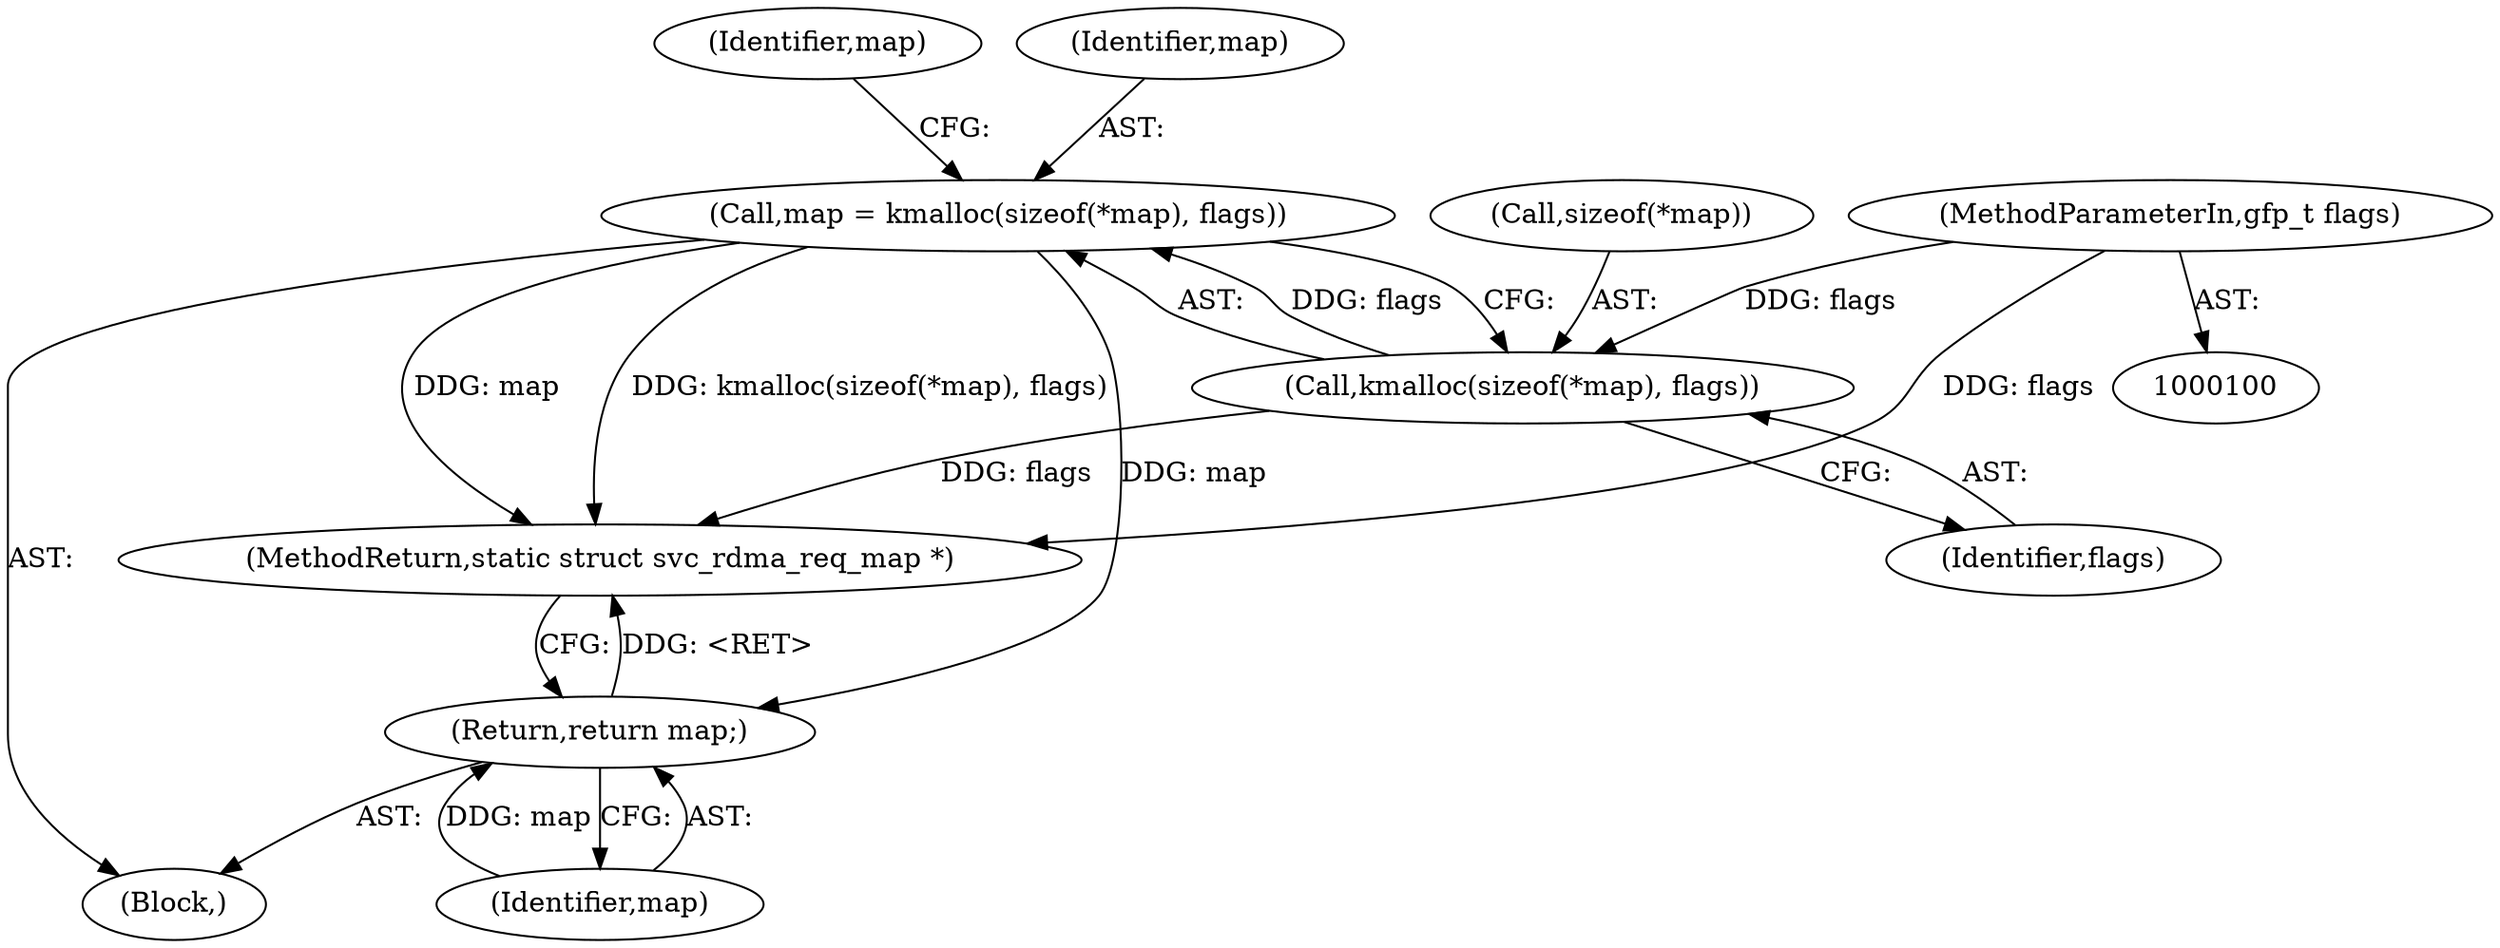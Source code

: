 digraph "1_linux_c70422f760c120480fee4de6c38804c72aa26bc1_42@API" {
"1000104" [label="(Call,map = kmalloc(sizeof(*map), flags))"];
"1000106" [label="(Call,kmalloc(sizeof(*map), flags))"];
"1000101" [label="(MethodParameterIn,gfp_t flags)"];
"1000118" [label="(Return,return map;)"];
"1000104" [label="(Call,map = kmalloc(sizeof(*map), flags))"];
"1000107" [label="(Call,sizeof(*map))"];
"1000112" [label="(Identifier,map)"];
"1000105" [label="(Identifier,map)"];
"1000110" [label="(Identifier,flags)"];
"1000120" [label="(MethodReturn,static struct svc_rdma_req_map *)"];
"1000106" [label="(Call,kmalloc(sizeof(*map), flags))"];
"1000102" [label="(Block,)"];
"1000118" [label="(Return,return map;)"];
"1000101" [label="(MethodParameterIn,gfp_t flags)"];
"1000119" [label="(Identifier,map)"];
"1000104" -> "1000102"  [label="AST: "];
"1000104" -> "1000106"  [label="CFG: "];
"1000105" -> "1000104"  [label="AST: "];
"1000106" -> "1000104"  [label="AST: "];
"1000112" -> "1000104"  [label="CFG: "];
"1000104" -> "1000120"  [label="DDG: map"];
"1000104" -> "1000120"  [label="DDG: kmalloc(sizeof(*map), flags)"];
"1000106" -> "1000104"  [label="DDG: flags"];
"1000104" -> "1000118"  [label="DDG: map"];
"1000106" -> "1000110"  [label="CFG: "];
"1000107" -> "1000106"  [label="AST: "];
"1000110" -> "1000106"  [label="AST: "];
"1000106" -> "1000120"  [label="DDG: flags"];
"1000101" -> "1000106"  [label="DDG: flags"];
"1000101" -> "1000100"  [label="AST: "];
"1000101" -> "1000120"  [label="DDG: flags"];
"1000118" -> "1000102"  [label="AST: "];
"1000118" -> "1000119"  [label="CFG: "];
"1000119" -> "1000118"  [label="AST: "];
"1000120" -> "1000118"  [label="CFG: "];
"1000118" -> "1000120"  [label="DDG: <RET>"];
"1000119" -> "1000118"  [label="DDG: map"];
}
